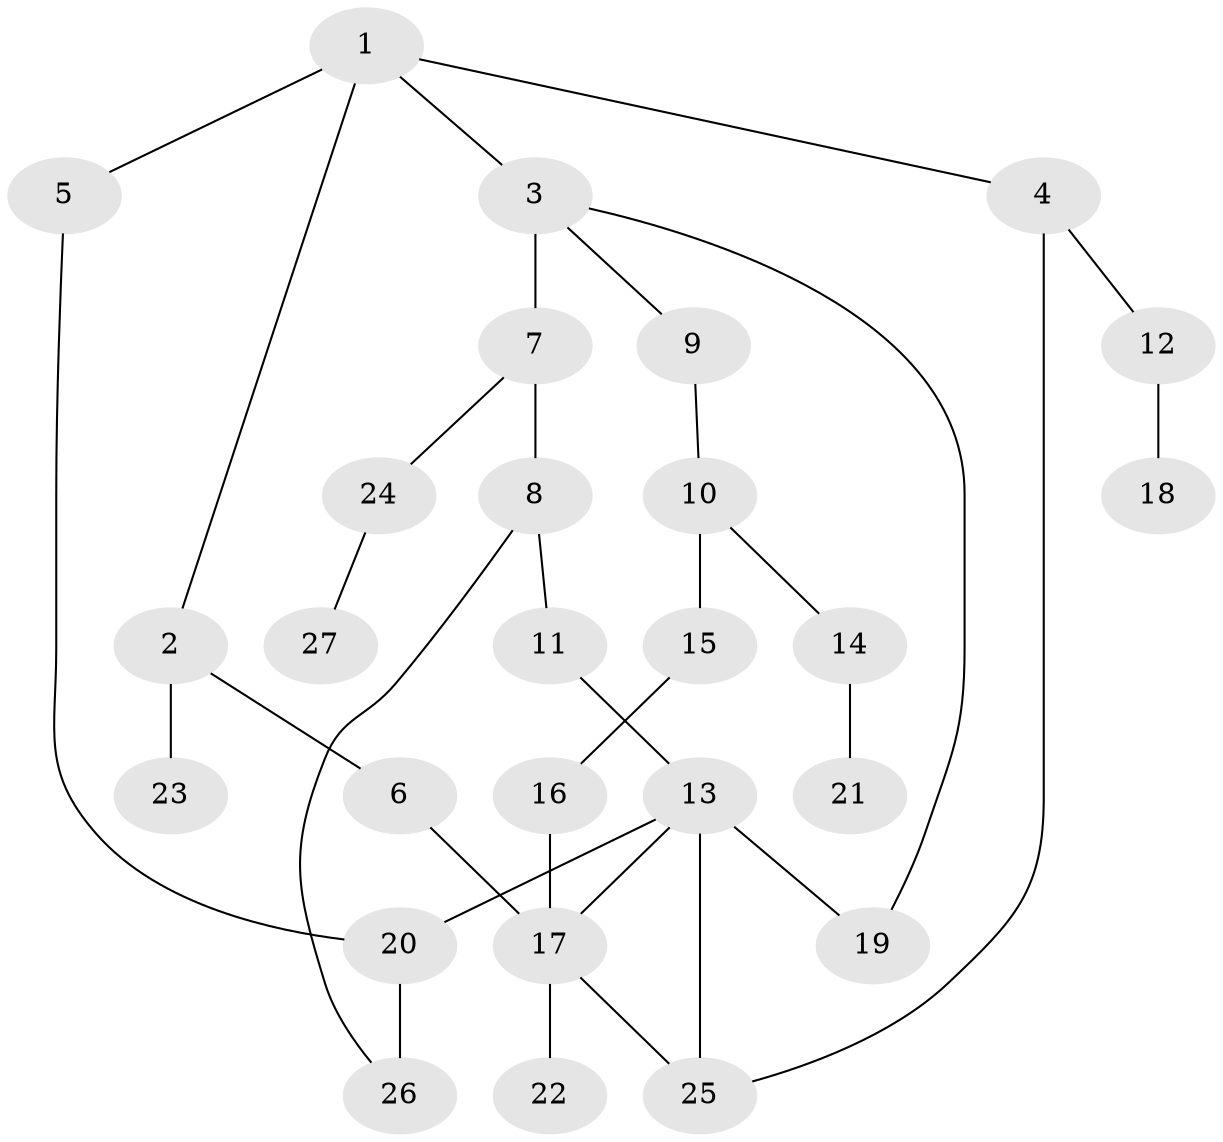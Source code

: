// original degree distribution, {5: 0.05555555555555555, 4: 0.12962962962962962, 2: 0.3148148148148148, 3: 0.12962962962962962, 1: 0.35185185185185186, 7: 0.018518518518518517}
// Generated by graph-tools (version 1.1) at 2025/34/03/09/25 02:34:08]
// undirected, 27 vertices, 33 edges
graph export_dot {
graph [start="1"]
  node [color=gray90,style=filled];
  1;
  2;
  3;
  4;
  5;
  6;
  7;
  8;
  9;
  10;
  11;
  12;
  13;
  14;
  15;
  16;
  17;
  18;
  19;
  20;
  21;
  22;
  23;
  24;
  25;
  26;
  27;
  1 -- 2 [weight=1.0];
  1 -- 3 [weight=1.0];
  1 -- 4 [weight=1.0];
  1 -- 5 [weight=1.0];
  2 -- 6 [weight=1.0];
  2 -- 23 [weight=1.0];
  3 -- 7 [weight=2.0];
  3 -- 9 [weight=1.0];
  3 -- 19 [weight=1.0];
  4 -- 12 [weight=1.0];
  4 -- 25 [weight=1.0];
  5 -- 20 [weight=1.0];
  6 -- 17 [weight=2.0];
  7 -- 8 [weight=1.0];
  7 -- 24 [weight=1.0];
  8 -- 11 [weight=1.0];
  8 -- 26 [weight=1.0];
  9 -- 10 [weight=1.0];
  10 -- 14 [weight=1.0];
  10 -- 15 [weight=1.0];
  11 -- 13 [weight=2.0];
  12 -- 18 [weight=1.0];
  13 -- 17 [weight=1.0];
  13 -- 19 [weight=1.0];
  13 -- 20 [weight=1.0];
  13 -- 25 [weight=1.0];
  14 -- 21 [weight=1.0];
  15 -- 16 [weight=1.0];
  16 -- 17 [weight=1.0];
  17 -- 22 [weight=1.0];
  17 -- 25 [weight=1.0];
  20 -- 26 [weight=2.0];
  24 -- 27 [weight=1.0];
}
